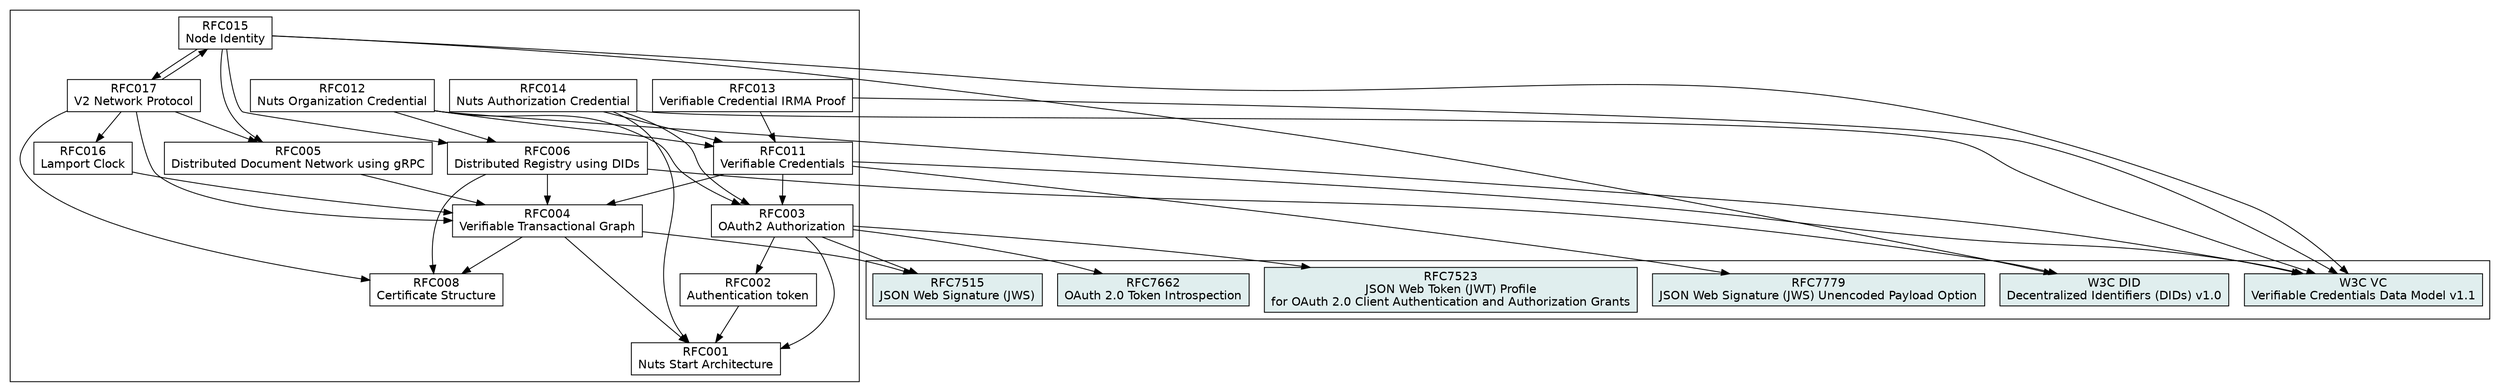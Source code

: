 digraph D {
    graph [fontname = "helvetica"];
    node [fontname = "helvetica",shape=box];
    edge [fontname = "helvetica"];
    root = RFC001;
    overlap = false;

    // Internal RFCs
    subgraph cluster_internal {
        RFC001 [label = "RFC001\nNuts Start Architecture",href = "rfc001-nuts-start-architecture"];
        RFC002 [label = "RFC002\nAuthentication token",href = "rfc002-authentication-token"];
        RFC003 [label = "RFC003\nOAuth2 Authorization",href = "rfc003-oauth2-authorization"];
        RFC004 [label = "RFC004\nVerifiable Transactional Graph",href = "rfc004-verifiable-transactional-graph"];
        RFC005 [label = "RFC005\nDistributed Document Network using gRPC",href = "rfc005-distributed-document-network-grpc"];
        RFC006 [label = "RFC006\nDistributed Registry using DIDs",href = "rfc006-distributed-registry"];
        RFC008 [label = "RFC008\nCertificate Structure",href = "rfc008-certificate-structure"];
        RFC011 [label = "RFC011\nVerifiable Credentials",href = "rfc011-verifiable-credential"];
        RFC012 [label = "RFC012\nNuts Organization Credential",href = "rfc012-nuts-organization-credential"];
        RFC013 [label = "RFC013\nVerifiable Credential IRMA Proof",href = "rfc013-vc-irma-proof"];
        RFC014 [label = "RFC014\nNuts Authorization Credential",href = "rfc014-authorization-credential"];
        RFC015 [label = "RFC015\nNode Identity",href = "rfc015-node-identity"];
        RFC016 [label = "RFC016\nLamport Clock",href = "rfc016-lamport-clock"];
        RFC017 [label = "RFC017\nV2 Network Protocol",href = "rfc017-distributed-network-grpc-v2"];
    }

    // External RFCs
    subgraph cluster_external {
        RFC7779_EXT [label = "RFC7779\nJSON Web Signature (JWS) Unencoded Payload Option", href = "https://datatracker.ietf.org/doc/html/rfc7797", fillcolor = azure2, style = filled]
        RFC7662_EXT [label = "RFC7662\nOAuth 2.0 Token Introspection", href = "https://tools.ietf.org/html/rfc7662", fillcolor = azure2, style = filled]
        RFC7523_EXT [label = "RFC7523\nJSON Web Token (JWT) Profile\nfor OAuth 2.0 Client Authentication and Authorization Grants", href = "https://tools.ietf.org/html/rfc7523", fillcolor = azure2, style = filled,]
        RFC7515_EXT [label = "RFC7515\nJSON Web Signature (JWS)", href = "https://tools.ietf.org/html/rfc7515", fillcolor = azure2, style = filled]
        DID_EXT [label = "W3C DID\nDecentralized Identifiers (DIDs) v1.0", href = "https://www.w3.org/TR/did-core/", fillcolor = azure2, style = filled]
        VC_EXT  [label = "W3C VC\nVerifiable Credentials Data Model v1.1", href = "https://www.w3.org/TR/vc-data-model/", fillcolor = azure2, style = filled]
    }

    RFC002 -> RFC001

    RFC003 -> RFC001
    RFC003 -> RFC002
    RFC003 -> RFC7662_EXT
    RFC003 -> RFC7523_EXT
    RFC003 -> RFC7515_EXT

    RFC004 -> RFC001
    RFC004 -> RFC7515_EXT
    RFC004 -> RFC008

    RFC005 -> RFC004

    RFC006 -> RFC004
    RFC006 -> RFC008
    RFC006 -> DID_EXT

    RFC011 -> RFC003
    RFC011 -> RFC004
    RFC011 -> RFC7779_EXT
    RFC011 -> VC_EXT

    RFC012 -> RFC003
    RFC012 -> RFC006
    RFC012 -> RFC011
    RFC012 -> VC_EXT

    RFC013 -> RFC011
    RFC013 -> VC_EXT

    RFC014 -> RFC001
    RFC014 -> RFC003
    RFC014 -> RFC011
    RFC014 -> VC_EXT

    RFC015 -> RFC005
    RFC015 -> RFC006
    RFC015 -> RFC017
    RFC015 -> DID_EXT
    RFC015 -> VC_EXT

    RFC016 -> RFC004

    RFC017 -> RFC004
    RFC017 -> RFC005
    RFC017 -> RFC008
    RFC017 -> RFC015
    RFC017 -> RFC016
}
